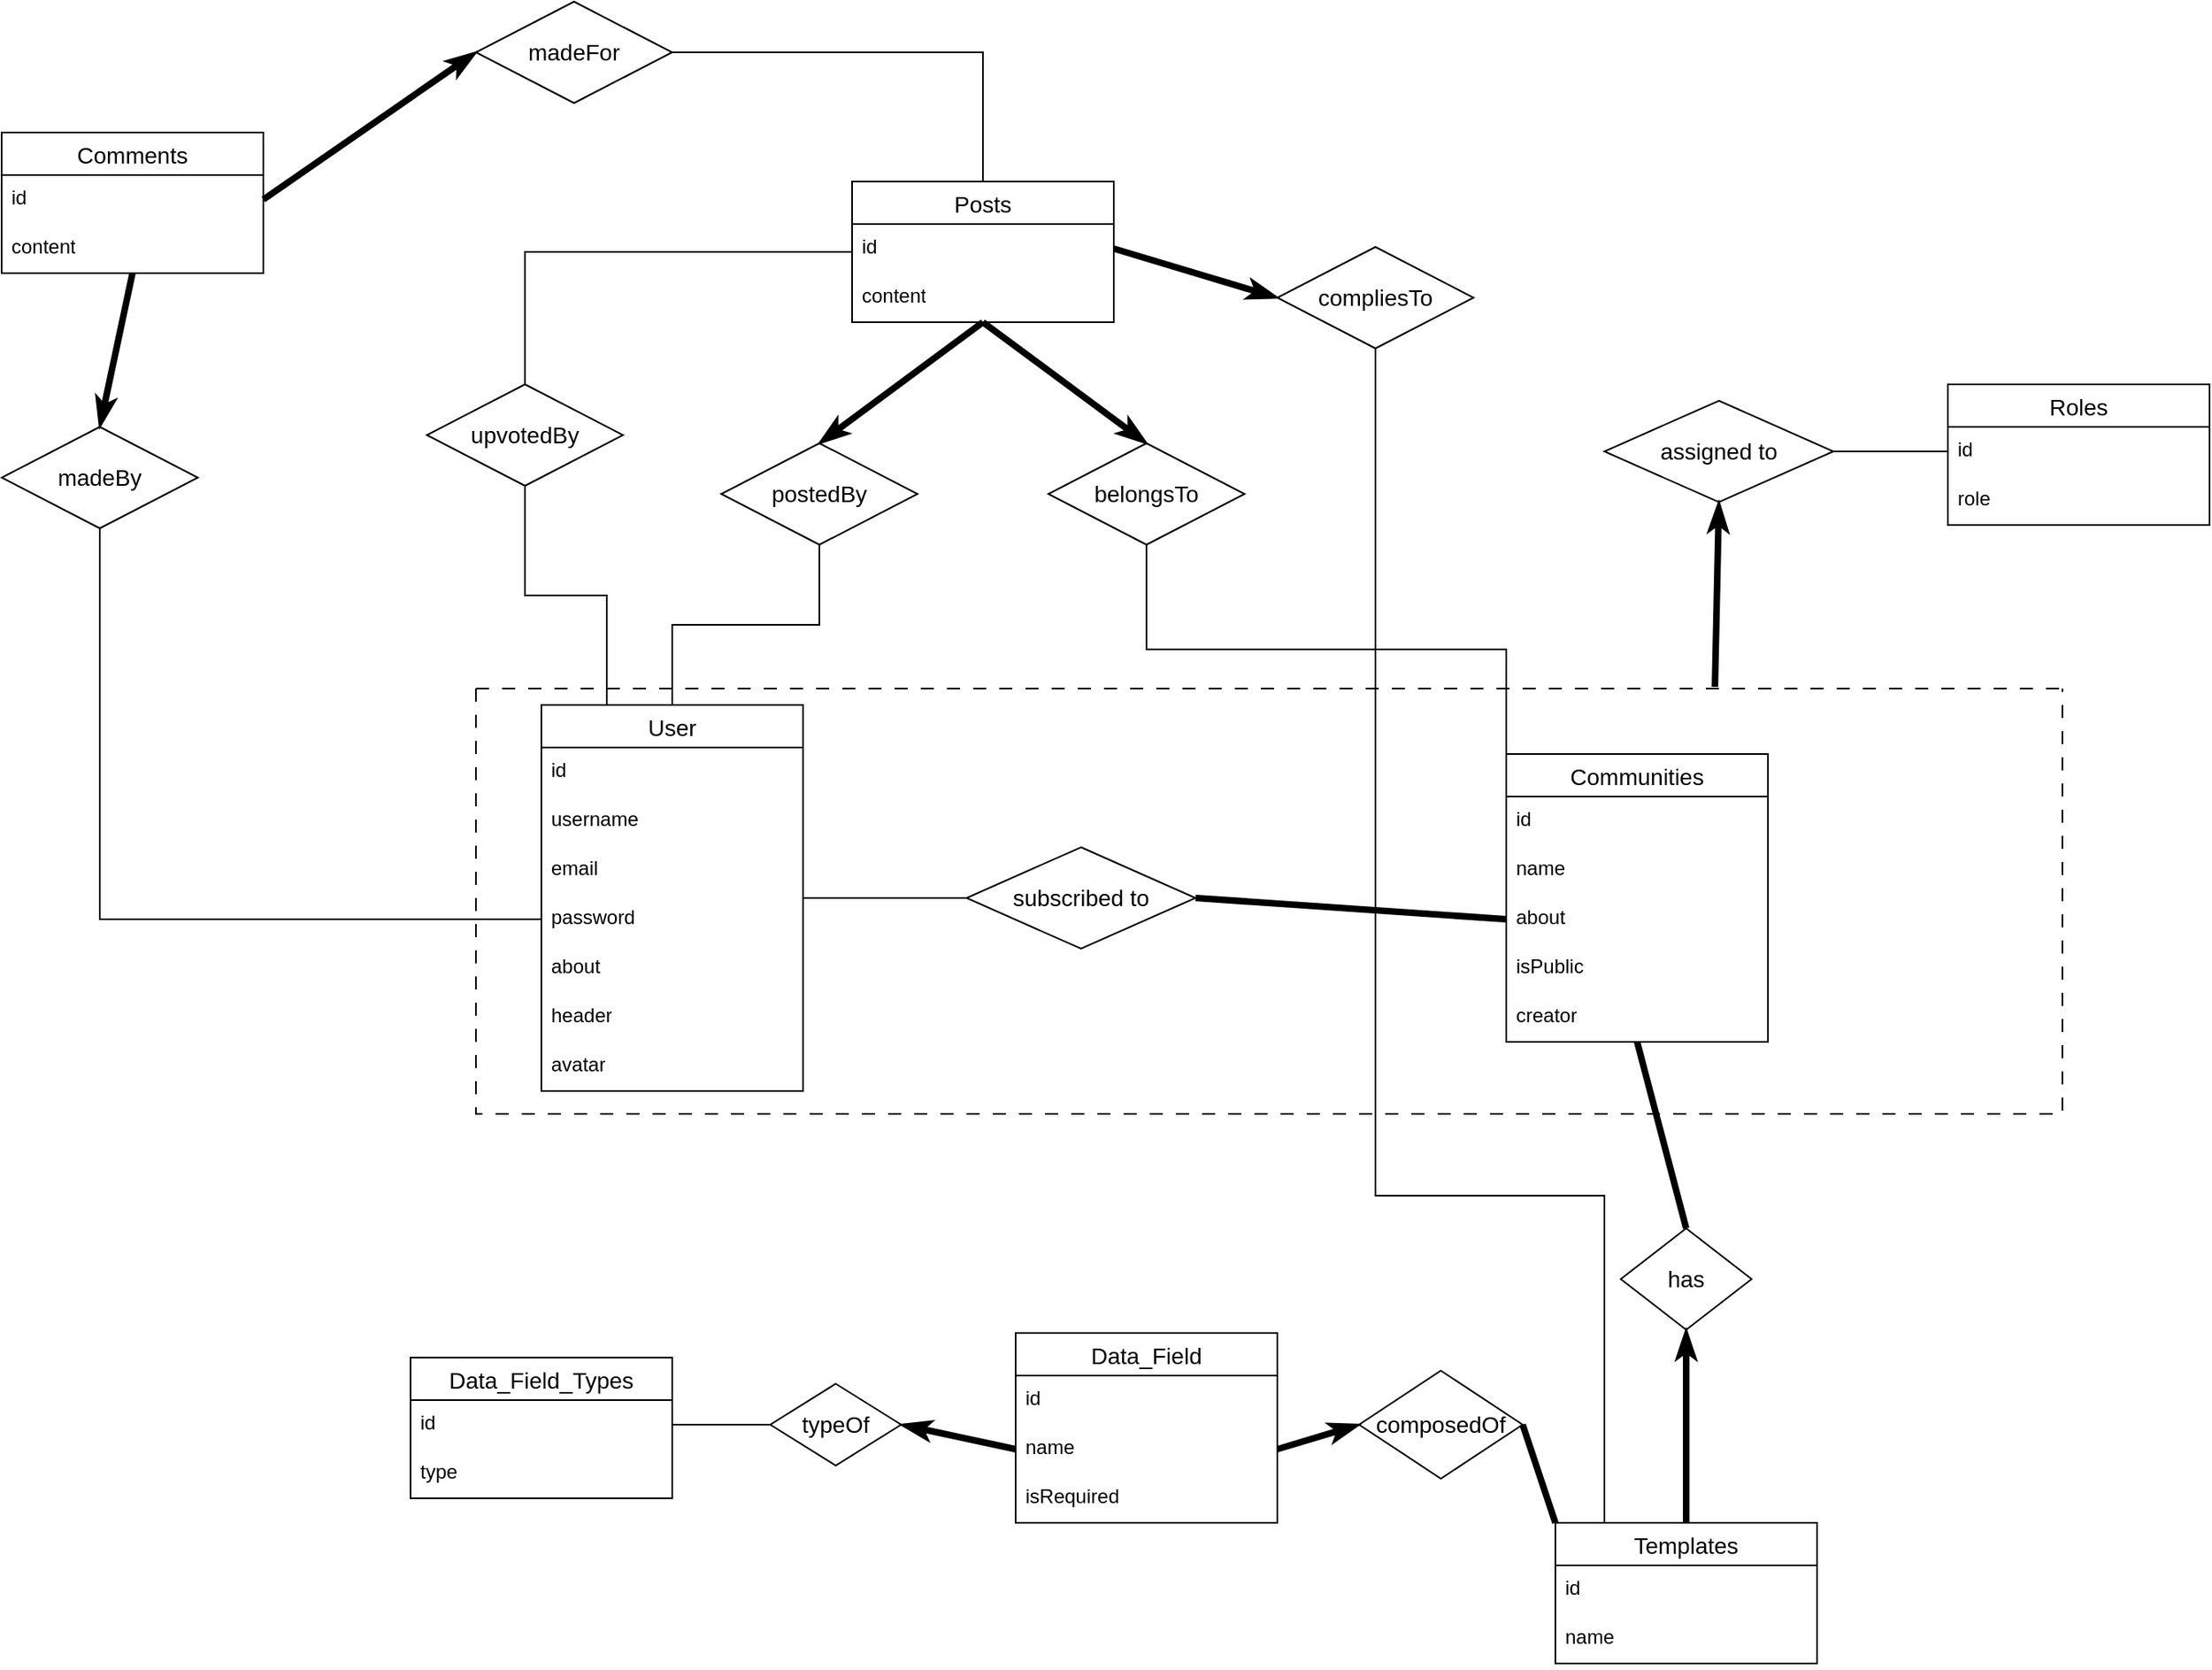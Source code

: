 <mxfile version="23.1.5" type="device">
  <diagram name="Page-1" id="kyJiQJ0VgdOWxfjIkgUi">
    <mxGraphModel dx="2056" dy="1461" grid="1" gridSize="10" guides="1" tooltips="1" connect="1" arrows="1" fold="1" page="0" pageScale="1" pageWidth="1169" pageHeight="827" math="0" shadow="0">
      <root>
        <mxCell id="0" />
        <mxCell id="1" parent="0" />
        <mxCell id="Po-LZy7qsp5AbImnbOL2-36" value="" style="edgeStyle=orthogonalEdgeStyle;rounded=0;orthogonalLoop=1;jettySize=auto;html=1;strokeColor=default;endArrow=none;endFill=0;" edge="1" parent="1" source="Po-LZy7qsp5AbImnbOL2-1" target="Po-LZy7qsp5AbImnbOL2-35">
          <mxGeometry relative="1" as="geometry" />
        </mxCell>
        <object label="User" id="Po-LZy7qsp5AbImnbOL2-1">
          <mxCell style="swimlane;fontStyle=0;childLayout=stackLayout;horizontal=1;startSize=26;horizontalStack=0;resizeParent=1;resizeParentMax=0;resizeLast=0;collapsible=1;marginBottom=0;align=center;fontSize=14;" vertex="1" parent="1">
            <mxGeometry x="110" y="130" width="160" height="236" as="geometry" />
          </mxCell>
        </object>
        <mxCell id="Po-LZy7qsp5AbImnbOL2-2" value="id" style="text;strokeColor=none;fillColor=none;spacingLeft=4;spacingRight=4;overflow=hidden;rotatable=0;points=[[0,0.5],[1,0.5]];portConstraint=eastwest;fontSize=12;whiteSpace=wrap;html=1;" vertex="1" parent="Po-LZy7qsp5AbImnbOL2-1">
          <mxGeometry y="26" width="160" height="30" as="geometry" />
        </mxCell>
        <mxCell id="Po-LZy7qsp5AbImnbOL2-3" value="username" style="text;strokeColor=none;fillColor=none;spacingLeft=4;spacingRight=4;overflow=hidden;rotatable=0;points=[[0,0.5],[1,0.5]];portConstraint=eastwest;fontSize=12;whiteSpace=wrap;html=1;" vertex="1" parent="Po-LZy7qsp5AbImnbOL2-1">
          <mxGeometry y="56" width="160" height="30" as="geometry" />
        </mxCell>
        <mxCell id="Po-LZy7qsp5AbImnbOL2-4" value="email" style="text;strokeColor=none;fillColor=none;spacingLeft=4;spacingRight=4;overflow=hidden;rotatable=0;points=[[0,0.5],[1,0.5]];portConstraint=eastwest;fontSize=12;whiteSpace=wrap;html=1;" vertex="1" parent="Po-LZy7qsp5AbImnbOL2-1">
          <mxGeometry y="86" width="160" height="30" as="geometry" />
        </mxCell>
        <mxCell id="Po-LZy7qsp5AbImnbOL2-5" value="password" style="text;strokeColor=none;fillColor=none;spacingLeft=4;spacingRight=4;overflow=hidden;rotatable=0;points=[[0,0.5],[1,0.5]];portConstraint=eastwest;fontSize=12;whiteSpace=wrap;html=1;" vertex="1" parent="Po-LZy7qsp5AbImnbOL2-1">
          <mxGeometry y="116" width="160" height="30" as="geometry" />
        </mxCell>
        <mxCell id="Po-LZy7qsp5AbImnbOL2-7" value="about" style="text;strokeColor=none;fillColor=none;spacingLeft=4;spacingRight=4;overflow=hidden;rotatable=0;points=[[0,0.5],[1,0.5]];portConstraint=eastwest;fontSize=12;whiteSpace=wrap;html=1;" vertex="1" parent="Po-LZy7qsp5AbImnbOL2-1">
          <mxGeometry y="146" width="160" height="30" as="geometry" />
        </mxCell>
        <mxCell id="Po-LZy7qsp5AbImnbOL2-8" value="header" style="text;strokeColor=none;fillColor=none;spacingLeft=4;spacingRight=4;overflow=hidden;rotatable=0;points=[[0,0.5],[1,0.5]];portConstraint=eastwest;fontSize=12;whiteSpace=wrap;html=1;" vertex="1" parent="Po-LZy7qsp5AbImnbOL2-1">
          <mxGeometry y="176" width="160" height="30" as="geometry" />
        </mxCell>
        <mxCell id="Po-LZy7qsp5AbImnbOL2-9" value="avatar" style="text;strokeColor=none;fillColor=none;spacingLeft=4;spacingRight=4;overflow=hidden;rotatable=0;points=[[0,0.5],[1,0.5]];portConstraint=eastwest;fontSize=12;whiteSpace=wrap;html=1;" vertex="1" parent="Po-LZy7qsp5AbImnbOL2-1">
          <mxGeometry y="206" width="160" height="30" as="geometry" />
        </mxCell>
        <object label="Communities" id="Po-LZy7qsp5AbImnbOL2-10">
          <mxCell style="swimlane;fontStyle=0;childLayout=stackLayout;horizontal=1;startSize=26;horizontalStack=0;resizeParent=1;resizeParentMax=0;resizeLast=0;collapsible=1;marginBottom=0;align=center;fontSize=14;" vertex="1" parent="1">
            <mxGeometry x="700" y="160" width="160" height="176" as="geometry">
              <mxRectangle x="700" y="160" width="120" height="30" as="alternateBounds" />
            </mxGeometry>
          </mxCell>
        </object>
        <mxCell id="Po-LZy7qsp5AbImnbOL2-11" value="id" style="text;strokeColor=none;fillColor=none;spacingLeft=4;spacingRight=4;overflow=hidden;rotatable=0;points=[[0,0.5],[1,0.5]];portConstraint=eastwest;fontSize=12;whiteSpace=wrap;html=1;" vertex="1" parent="Po-LZy7qsp5AbImnbOL2-10">
          <mxGeometry y="26" width="160" height="30" as="geometry" />
        </mxCell>
        <mxCell id="Po-LZy7qsp5AbImnbOL2-12" value="name" style="text;strokeColor=none;fillColor=none;spacingLeft=4;spacingRight=4;overflow=hidden;rotatable=0;points=[[0,0.5],[1,0.5]];portConstraint=eastwest;fontSize=12;whiteSpace=wrap;html=1;" vertex="1" parent="Po-LZy7qsp5AbImnbOL2-10">
          <mxGeometry y="56" width="160" height="30" as="geometry" />
        </mxCell>
        <mxCell id="Po-LZy7qsp5AbImnbOL2-13" value="about" style="text;strokeColor=none;fillColor=none;spacingLeft=4;spacingRight=4;overflow=hidden;rotatable=0;points=[[0,0.5],[1,0.5]];portConstraint=eastwest;fontSize=12;whiteSpace=wrap;html=1;" vertex="1" parent="Po-LZy7qsp5AbImnbOL2-10">
          <mxGeometry y="86" width="160" height="30" as="geometry" />
        </mxCell>
        <mxCell id="Po-LZy7qsp5AbImnbOL2-14" value="isPublic" style="text;strokeColor=none;fillColor=none;spacingLeft=4;spacingRight=4;overflow=hidden;rotatable=0;points=[[0,0.5],[1,0.5]];portConstraint=eastwest;fontSize=12;whiteSpace=wrap;html=1;" vertex="1" parent="Po-LZy7qsp5AbImnbOL2-10">
          <mxGeometry y="116" width="160" height="30" as="geometry" />
        </mxCell>
        <mxCell id="Po-LZy7qsp5AbImnbOL2-50" value="creator" style="text;strokeColor=none;fillColor=none;spacingLeft=4;spacingRight=4;overflow=hidden;rotatable=0;points=[[0,0.5],[1,0.5]];portConstraint=eastwest;fontSize=12;whiteSpace=wrap;html=1;" vertex="1" parent="Po-LZy7qsp5AbImnbOL2-10">
          <mxGeometry y="146" width="160" height="30" as="geometry" />
        </mxCell>
        <object label="Roles" id="Po-LZy7qsp5AbImnbOL2-26">
          <mxCell style="swimlane;fontStyle=0;childLayout=stackLayout;horizontal=1;startSize=26;horizontalStack=0;resizeParent=1;resizeParentMax=0;resizeLast=0;collapsible=1;marginBottom=0;align=center;fontSize=14;" vertex="1" parent="1">
            <mxGeometry x="970" y="-66" width="160" height="86" as="geometry" />
          </mxCell>
        </object>
        <mxCell id="Po-LZy7qsp5AbImnbOL2-27" value="id" style="text;strokeColor=none;fillColor=none;spacingLeft=4;spacingRight=4;overflow=hidden;rotatable=0;points=[[0,0.5],[1,0.5]];portConstraint=eastwest;fontSize=12;whiteSpace=wrap;html=1;" vertex="1" parent="Po-LZy7qsp5AbImnbOL2-26">
          <mxGeometry y="26" width="160" height="30" as="geometry" />
        </mxCell>
        <mxCell id="Po-LZy7qsp5AbImnbOL2-28" value="role" style="text;strokeColor=none;fillColor=none;spacingLeft=4;spacingRight=4;overflow=hidden;rotatable=0;points=[[0,0.5],[1,0.5]];portConstraint=eastwest;fontSize=12;whiteSpace=wrap;html=1;" vertex="1" parent="Po-LZy7qsp5AbImnbOL2-26">
          <mxGeometry y="56" width="160" height="30" as="geometry" />
        </mxCell>
        <mxCell id="Po-LZy7qsp5AbImnbOL2-35" value="subscribed to" style="rhombus;whiteSpace=wrap;html=1;fontSize=14;fontStyle=0;startSize=26;" vertex="1" parent="1">
          <mxGeometry x="370" y="217" width="140" height="62" as="geometry" />
        </mxCell>
        <mxCell id="Po-LZy7qsp5AbImnbOL2-37" value="" style="endArrow=none;html=1;rounded=0;entryX=1;entryY=0.5;entryDx=0;entryDy=0;exitX=0;exitY=0.5;exitDx=0;exitDy=0;strokeWidth=4;" edge="1" parent="1" source="Po-LZy7qsp5AbImnbOL2-13" target="Po-LZy7qsp5AbImnbOL2-35">
          <mxGeometry width="50" height="50" relative="1" as="geometry">
            <mxPoint x="560" y="430" as="sourcePoint" />
            <mxPoint x="610" y="380" as="targetPoint" />
          </mxGeometry>
        </mxCell>
        <object label="Templates" id="Po-LZy7qsp5AbImnbOL2-40">
          <mxCell style="swimlane;fontStyle=0;childLayout=stackLayout;horizontal=1;startSize=26;horizontalStack=0;resizeParent=1;resizeParentMax=0;resizeLast=0;collapsible=1;marginBottom=0;align=center;fontSize=14;" vertex="1" parent="1">
            <mxGeometry x="730" y="630" width="160" height="86" as="geometry" />
          </mxCell>
        </object>
        <mxCell id="Po-LZy7qsp5AbImnbOL2-41" value="id" style="text;strokeColor=none;fillColor=none;spacingLeft=4;spacingRight=4;overflow=hidden;rotatable=0;points=[[0,0.5],[1,0.5]];portConstraint=eastwest;fontSize=12;whiteSpace=wrap;html=1;" vertex="1" parent="Po-LZy7qsp5AbImnbOL2-40">
          <mxGeometry y="26" width="160" height="30" as="geometry" />
        </mxCell>
        <mxCell id="Po-LZy7qsp5AbImnbOL2-42" value="name" style="text;strokeColor=none;fillColor=none;spacingLeft=4;spacingRight=4;overflow=hidden;rotatable=0;points=[[0,0.5],[1,0.5]];portConstraint=eastwest;fontSize=12;whiteSpace=wrap;html=1;" vertex="1" parent="Po-LZy7qsp5AbImnbOL2-40">
          <mxGeometry y="56" width="160" height="30" as="geometry" />
        </mxCell>
        <object label="Data_Field_Types" id="Po-LZy7qsp5AbImnbOL2-45">
          <mxCell style="swimlane;fontStyle=0;childLayout=stackLayout;horizontal=1;startSize=26;horizontalStack=0;resizeParent=1;resizeParentMax=0;resizeLast=0;collapsible=1;marginBottom=0;align=center;fontSize=14;" vertex="1" parent="1">
            <mxGeometry x="30" y="529" width="160" height="86" as="geometry" />
          </mxCell>
        </object>
        <mxCell id="Po-LZy7qsp5AbImnbOL2-46" value="id" style="text;strokeColor=none;fillColor=none;spacingLeft=4;spacingRight=4;overflow=hidden;rotatable=0;points=[[0,0.5],[1,0.5]];portConstraint=eastwest;fontSize=12;whiteSpace=wrap;html=1;" vertex="1" parent="Po-LZy7qsp5AbImnbOL2-45">
          <mxGeometry y="26" width="160" height="30" as="geometry" />
        </mxCell>
        <mxCell id="Po-LZy7qsp5AbImnbOL2-47" value="type" style="text;strokeColor=none;fillColor=none;spacingLeft=4;spacingRight=4;overflow=hidden;rotatable=0;points=[[0,0.5],[1,0.5]];portConstraint=eastwest;fontSize=12;whiteSpace=wrap;html=1;" vertex="1" parent="Po-LZy7qsp5AbImnbOL2-45">
          <mxGeometry y="56" width="160" height="30" as="geometry" />
        </mxCell>
        <mxCell id="Po-LZy7qsp5AbImnbOL2-48" value="has" style="rhombus;whiteSpace=wrap;html=1;fontSize=14;fontStyle=0;startSize=26;" vertex="1" parent="1">
          <mxGeometry x="770" y="450" width="80" height="62" as="geometry" />
        </mxCell>
        <mxCell id="Po-LZy7qsp5AbImnbOL2-51" value="" style="endArrow=none;html=1;rounded=0;entryX=0.5;entryY=0;entryDx=0;entryDy=0;exitX=0.5;exitY=1;exitDx=0;exitDy=0;strokeWidth=4;endFill=0;startArrow=classicThin;startFill=1;" edge="1" parent="1" source="Po-LZy7qsp5AbImnbOL2-48" target="Po-LZy7qsp5AbImnbOL2-40">
          <mxGeometry width="50" height="50" relative="1" as="geometry">
            <mxPoint x="570" y="495" as="sourcePoint" />
            <mxPoint x="660" y="503" as="targetPoint" />
          </mxGeometry>
        </mxCell>
        <mxCell id="Po-LZy7qsp5AbImnbOL2-49" value="" style="endArrow=none;html=1;rounded=0;entryX=0.5;entryY=0;entryDx=0;entryDy=0;strokeWidth=4;exitX=0.5;exitY=1;exitDx=0;exitDy=0;" edge="1" parent="1" source="Po-LZy7qsp5AbImnbOL2-10" target="Po-LZy7qsp5AbImnbOL2-48">
          <mxGeometry width="50" height="50" relative="1" as="geometry">
            <mxPoint x="860" y="410" as="sourcePoint" />
            <mxPoint x="635" y="297" as="targetPoint" />
          </mxGeometry>
        </mxCell>
        <mxCell id="Po-LZy7qsp5AbImnbOL2-54" value="" style="swimlane;startSize=0;dashed=1;dashPattern=8 8;" vertex="1" parent="1">
          <mxGeometry x="70" y="120" width="970" height="260" as="geometry">
            <mxRectangle x="70" y="120" width="50" height="40" as="alternateBounds" />
          </mxGeometry>
        </mxCell>
        <mxCell id="Po-LZy7qsp5AbImnbOL2-56" value="assigned to" style="rhombus;whiteSpace=wrap;html=1;fontSize=14;fontStyle=0;startSize=26;" vertex="1" parent="1">
          <mxGeometry x="760" y="-56" width="140" height="62" as="geometry" />
        </mxCell>
        <mxCell id="Po-LZy7qsp5AbImnbOL2-57" value="" style="endArrow=none;html=1;rounded=0;entryX=0;entryY=0.5;entryDx=0;entryDy=0;exitX=1;exitY=0.5;exitDx=0;exitDy=0;" edge="1" parent="1" source="Po-LZy7qsp5AbImnbOL2-56" target="Po-LZy7qsp5AbImnbOL2-27">
          <mxGeometry width="50" height="50" relative="1" as="geometry">
            <mxPoint x="560" y="430" as="sourcePoint" />
            <mxPoint x="610" y="380" as="targetPoint" />
          </mxGeometry>
        </mxCell>
        <mxCell id="Po-LZy7qsp5AbImnbOL2-58" value="" style="endArrow=none;html=1;rounded=0;entryX=0.781;entryY=-0.004;entryDx=0;entryDy=0;exitX=0.5;exitY=1;exitDx=0;exitDy=0;strokeWidth=4;endFill=0;startArrow=classicThin;startFill=1;entryPerimeter=0;" edge="1" parent="1" source="Po-LZy7qsp5AbImnbOL2-56" target="Po-LZy7qsp5AbImnbOL2-54">
          <mxGeometry width="50" height="50" relative="1" as="geometry">
            <mxPoint x="490" y="410" as="sourcePoint" />
            <mxPoint x="520" y="538" as="targetPoint" />
          </mxGeometry>
        </mxCell>
        <object label="Data_Field" id="Po-LZy7qsp5AbImnbOL2-59">
          <mxCell style="swimlane;fontStyle=0;childLayout=stackLayout;horizontal=1;startSize=26;horizontalStack=0;resizeParent=1;resizeParentMax=0;resizeLast=0;collapsible=1;marginBottom=0;align=center;fontSize=14;" vertex="1" parent="1">
            <mxGeometry x="400" y="514" width="160" height="116" as="geometry" />
          </mxCell>
        </object>
        <mxCell id="Po-LZy7qsp5AbImnbOL2-69" value="id" style="text;strokeColor=none;fillColor=none;spacingLeft=4;spacingRight=4;overflow=hidden;rotatable=0;points=[[0,0.5],[1,0.5]];portConstraint=eastwest;fontSize=12;whiteSpace=wrap;html=1;" vertex="1" parent="Po-LZy7qsp5AbImnbOL2-59">
          <mxGeometry y="26" width="160" height="30" as="geometry" />
        </mxCell>
        <mxCell id="Po-LZy7qsp5AbImnbOL2-60" value="name" style="text;strokeColor=none;fillColor=none;spacingLeft=4;spacingRight=4;overflow=hidden;rotatable=0;points=[[0,0.5],[1,0.5]];portConstraint=eastwest;fontSize=12;whiteSpace=wrap;html=1;" vertex="1" parent="Po-LZy7qsp5AbImnbOL2-59">
          <mxGeometry y="56" width="160" height="30" as="geometry" />
        </mxCell>
        <mxCell id="Po-LZy7qsp5AbImnbOL2-62" value="isRequired" style="text;strokeColor=none;fillColor=none;spacingLeft=4;spacingRight=4;overflow=hidden;rotatable=0;points=[[0,0.5],[1,0.5]];portConstraint=eastwest;fontSize=12;whiteSpace=wrap;html=1;" vertex="1" parent="Po-LZy7qsp5AbImnbOL2-59">
          <mxGeometry y="86" width="160" height="30" as="geometry" />
        </mxCell>
        <mxCell id="Po-LZy7qsp5AbImnbOL2-63" value="typeOf" style="rhombus;whiteSpace=wrap;html=1;fontSize=14;fontStyle=0;startSize=26;" vertex="1" parent="1">
          <mxGeometry x="250" y="545" width="80" height="50" as="geometry" />
        </mxCell>
        <mxCell id="Po-LZy7qsp5AbImnbOL2-64" value="" style="endArrow=none;html=1;rounded=0;entryX=0;entryY=0.5;entryDx=0;entryDy=0;exitX=1;exitY=0.5;exitDx=0;exitDy=0;strokeWidth=4;endFill=0;startArrow=classicThin;startFill=1;" edge="1" parent="1" source="Po-LZy7qsp5AbImnbOL2-63" target="Po-LZy7qsp5AbImnbOL2-60">
          <mxGeometry width="50" height="50" relative="1" as="geometry">
            <mxPoint x="350" y="426" as="sourcePoint" />
            <mxPoint x="400" y="585" as="targetPoint" />
          </mxGeometry>
        </mxCell>
        <mxCell id="Po-LZy7qsp5AbImnbOL2-65" value="" style="edgeStyle=orthogonalEdgeStyle;rounded=0;orthogonalLoop=1;jettySize=auto;html=1;strokeColor=default;endArrow=none;endFill=0;entryX=0;entryY=0.5;entryDx=0;entryDy=0;exitX=1;exitY=0.5;exitDx=0;exitDy=0;" edge="1" parent="1" source="Po-LZy7qsp5AbImnbOL2-46" target="Po-LZy7qsp5AbImnbOL2-63">
          <mxGeometry relative="1" as="geometry">
            <mxPoint x="180" y="480" as="sourcePoint" />
            <mxPoint x="280" y="480" as="targetPoint" />
          </mxGeometry>
        </mxCell>
        <mxCell id="Po-LZy7qsp5AbImnbOL2-66" value="composedOf" style="rhombus;whiteSpace=wrap;html=1;fontSize=14;fontStyle=0;startSize=26;" vertex="1" parent="1">
          <mxGeometry x="610" y="537" width="100" height="66" as="geometry" />
        </mxCell>
        <mxCell id="Po-LZy7qsp5AbImnbOL2-67" value="" style="endArrow=none;html=1;rounded=0;entryX=1;entryY=0.5;entryDx=0;entryDy=0;exitX=0;exitY=0;exitDx=0;exitDy=0;strokeWidth=4;" edge="1" parent="1" source="Po-LZy7qsp5AbImnbOL2-40" target="Po-LZy7qsp5AbImnbOL2-66">
          <mxGeometry width="50" height="50" relative="1" as="geometry">
            <mxPoint x="670" y="319" as="sourcePoint" />
            <mxPoint x="480" y="306" as="targetPoint" />
          </mxGeometry>
        </mxCell>
        <mxCell id="Po-LZy7qsp5AbImnbOL2-68" value="" style="endArrow=none;html=1;rounded=0;entryX=1;entryY=0.5;entryDx=0;entryDy=0;exitX=0;exitY=0.5;exitDx=0;exitDy=0;strokeWidth=4;endFill=0;startArrow=classicThin;startFill=1;" edge="1" parent="1" source="Po-LZy7qsp5AbImnbOL2-66" target="Po-LZy7qsp5AbImnbOL2-60">
          <mxGeometry width="50" height="50" relative="1" as="geometry">
            <mxPoint x="445" y="716" as="sourcePoint" />
            <mxPoint x="515" y="701" as="targetPoint" />
          </mxGeometry>
        </mxCell>
        <object label="Posts" id="Po-LZy7qsp5AbImnbOL2-70">
          <mxCell style="swimlane;fontStyle=0;childLayout=stackLayout;horizontal=1;startSize=26;horizontalStack=0;resizeParent=1;resizeParentMax=0;resizeLast=0;collapsible=1;marginBottom=0;align=center;fontSize=14;" vertex="1" parent="1">
            <mxGeometry x="300" y="-190" width="160" height="86" as="geometry">
              <mxRectangle x="300" y="-190" width="120" height="30" as="alternateBounds" />
            </mxGeometry>
          </mxCell>
        </object>
        <mxCell id="Po-LZy7qsp5AbImnbOL2-71" value="id" style="text;strokeColor=none;fillColor=none;spacingLeft=4;spacingRight=4;overflow=hidden;rotatable=0;points=[[0,0.5],[1,0.5]];portConstraint=eastwest;fontSize=12;whiteSpace=wrap;html=1;" vertex="1" parent="Po-LZy7qsp5AbImnbOL2-70">
          <mxGeometry y="26" width="160" height="30" as="geometry" />
        </mxCell>
        <mxCell id="Po-LZy7qsp5AbImnbOL2-72" value="content" style="text;strokeColor=none;fillColor=none;spacingLeft=4;spacingRight=4;overflow=hidden;rotatable=0;points=[[0,0.5],[1,0.5]];portConstraint=eastwest;fontSize=12;whiteSpace=wrap;html=1;" vertex="1" parent="Po-LZy7qsp5AbImnbOL2-70">
          <mxGeometry y="56" width="160" height="30" as="geometry" />
        </mxCell>
        <mxCell id="Po-LZy7qsp5AbImnbOL2-76" value="postedBy" style="rhombus;whiteSpace=wrap;html=1;fontSize=14;fontStyle=0;startSize=26;" vertex="1" parent="1">
          <mxGeometry x="220" y="-30" width="120" height="62" as="geometry" />
        </mxCell>
        <mxCell id="Po-LZy7qsp5AbImnbOL2-77" value="" style="edgeStyle=orthogonalEdgeStyle;rounded=0;orthogonalLoop=1;jettySize=auto;html=1;strokeColor=default;endArrow=none;endFill=0;entryX=0.5;entryY=1;entryDx=0;entryDy=0;exitX=0.5;exitY=0;exitDx=0;exitDy=0;" edge="1" parent="1" source="Po-LZy7qsp5AbImnbOL2-1" target="Po-LZy7qsp5AbImnbOL2-76">
          <mxGeometry relative="1" as="geometry">
            <mxPoint x="280" y="258" as="sourcePoint" />
            <mxPoint x="380" y="258" as="targetPoint" />
          </mxGeometry>
        </mxCell>
        <mxCell id="Po-LZy7qsp5AbImnbOL2-78" value="" style="endArrow=none;html=1;rounded=0;exitX=0.5;exitY=0;exitDx=0;exitDy=0;strokeWidth=4;endFill=0;startArrow=classicThin;startFill=1;entryX=0.5;entryY=1;entryDx=0;entryDy=0;" edge="1" parent="1" source="Po-LZy7qsp5AbImnbOL2-76" target="Po-LZy7qsp5AbImnbOL2-70">
          <mxGeometry width="50" height="50" relative="1" as="geometry">
            <mxPoint x="439.5" y="-30" as="sourcePoint" />
            <mxPoint x="360" y="-100" as="targetPoint" />
          </mxGeometry>
        </mxCell>
        <mxCell id="Po-LZy7qsp5AbImnbOL2-79" value="upvotedBy" style="rhombus;whiteSpace=wrap;html=1;fontSize=14;fontStyle=0;startSize=26;" vertex="1" parent="1">
          <mxGeometry x="40" y="-66" width="120" height="62" as="geometry" />
        </mxCell>
        <mxCell id="Po-LZy7qsp5AbImnbOL2-80" value="" style="edgeStyle=orthogonalEdgeStyle;rounded=0;orthogonalLoop=1;jettySize=auto;html=1;strokeColor=default;endArrow=none;endFill=0;entryX=0;entryY=0.5;entryDx=0;entryDy=0;exitX=0.5;exitY=0;exitDx=0;exitDy=0;" edge="1" parent="1" source="Po-LZy7qsp5AbImnbOL2-79" target="Po-LZy7qsp5AbImnbOL2-70">
          <mxGeometry relative="1" as="geometry">
            <mxPoint x="110" y="-140" as="sourcePoint" />
            <mxPoint x="230" y="-140" as="targetPoint" />
          </mxGeometry>
        </mxCell>
        <mxCell id="Po-LZy7qsp5AbImnbOL2-81" value="" style="edgeStyle=orthogonalEdgeStyle;rounded=0;orthogonalLoop=1;jettySize=auto;html=1;strokeColor=default;endArrow=none;endFill=0;entryX=0.5;entryY=1;entryDx=0;entryDy=0;exitX=0.25;exitY=0;exitDx=0;exitDy=0;" edge="1" parent="1" source="Po-LZy7qsp5AbImnbOL2-1" target="Po-LZy7qsp5AbImnbOL2-79">
          <mxGeometry relative="1" as="geometry">
            <mxPoint x="-10" y="104" as="sourcePoint" />
            <mxPoint x="80" y="6" as="targetPoint" />
          </mxGeometry>
        </mxCell>
        <mxCell id="Po-LZy7qsp5AbImnbOL2-82" value="belongsTo" style="rhombus;whiteSpace=wrap;html=1;fontSize=14;fontStyle=0;startSize=26;" vertex="1" parent="1">
          <mxGeometry x="420" y="-30" width="120" height="62" as="geometry" />
        </mxCell>
        <mxCell id="Po-LZy7qsp5AbImnbOL2-83" value="" style="endArrow=none;html=1;rounded=0;exitX=0.5;exitY=0;exitDx=0;exitDy=0;strokeWidth=4;endFill=0;startArrow=classicThin;startFill=1;entryX=0.5;entryY=1;entryDx=0;entryDy=0;" edge="1" parent="1" source="Po-LZy7qsp5AbImnbOL2-82" target="Po-LZy7qsp5AbImnbOL2-70">
          <mxGeometry width="50" height="50" relative="1" as="geometry">
            <mxPoint x="290" y="-20" as="sourcePoint" />
            <mxPoint x="390" y="-90" as="targetPoint" />
          </mxGeometry>
        </mxCell>
        <mxCell id="Po-LZy7qsp5AbImnbOL2-85" value="" style="edgeStyle=orthogonalEdgeStyle;rounded=0;orthogonalLoop=1;jettySize=auto;html=1;strokeColor=default;endArrow=none;endFill=0;entryX=0;entryY=0;entryDx=0;entryDy=0;exitX=0.5;exitY=1;exitDx=0;exitDy=0;" edge="1" parent="1" source="Po-LZy7qsp5AbImnbOL2-82" target="Po-LZy7qsp5AbImnbOL2-10">
          <mxGeometry relative="1" as="geometry">
            <mxPoint x="500" y="180" as="sourcePoint" />
            <mxPoint x="600" y="180" as="targetPoint" />
          </mxGeometry>
        </mxCell>
        <object label="Comments" id="Po-LZy7qsp5AbImnbOL2-86">
          <mxCell style="swimlane;fontStyle=0;childLayout=stackLayout;horizontal=1;startSize=26;horizontalStack=0;resizeParent=1;resizeParentMax=0;resizeLast=0;collapsible=1;marginBottom=0;align=center;fontSize=14;" vertex="1" parent="1">
            <mxGeometry x="-220" y="-220" width="160" height="86" as="geometry">
              <mxRectangle x="-220" y="-220" width="120" height="30" as="alternateBounds" />
            </mxGeometry>
          </mxCell>
        </object>
        <mxCell id="Po-LZy7qsp5AbImnbOL2-87" value="id" style="text;strokeColor=none;fillColor=none;spacingLeft=4;spacingRight=4;overflow=hidden;rotatable=0;points=[[0,0.5],[1,0.5]];portConstraint=eastwest;fontSize=12;whiteSpace=wrap;html=1;" vertex="1" parent="Po-LZy7qsp5AbImnbOL2-86">
          <mxGeometry y="26" width="160" height="30" as="geometry" />
        </mxCell>
        <mxCell id="Po-LZy7qsp5AbImnbOL2-88" value="content" style="text;strokeColor=none;fillColor=none;spacingLeft=4;spacingRight=4;overflow=hidden;rotatable=0;points=[[0,0.5],[1,0.5]];portConstraint=eastwest;fontSize=12;whiteSpace=wrap;html=1;" vertex="1" parent="Po-LZy7qsp5AbImnbOL2-86">
          <mxGeometry y="56" width="160" height="30" as="geometry" />
        </mxCell>
        <mxCell id="Po-LZy7qsp5AbImnbOL2-89" value="madeBy" style="rhombus;whiteSpace=wrap;html=1;fontSize=14;fontStyle=0;startSize=26;" vertex="1" parent="1">
          <mxGeometry x="-220" y="-40" width="120" height="62" as="geometry" />
        </mxCell>
        <mxCell id="Po-LZy7qsp5AbImnbOL2-90" value="madeFor" style="rhombus;whiteSpace=wrap;html=1;fontSize=14;fontStyle=0;startSize=26;" vertex="1" parent="1">
          <mxGeometry x="70" y="-300" width="120" height="62" as="geometry" />
        </mxCell>
        <mxCell id="Po-LZy7qsp5AbImnbOL2-91" value="" style="endArrow=none;html=1;rounded=0;exitX=0;exitY=0.5;exitDx=0;exitDy=0;strokeWidth=4;endFill=0;startArrow=classicThin;startFill=1;entryX=1;entryY=0.5;entryDx=0;entryDy=0;" edge="1" parent="1" source="Po-LZy7qsp5AbImnbOL2-90" target="Po-LZy7qsp5AbImnbOL2-87">
          <mxGeometry width="50" height="50" relative="1" as="geometry">
            <mxPoint x="-60" y="-60" as="sourcePoint" />
            <mxPoint x="40" y="-134" as="targetPoint" />
          </mxGeometry>
        </mxCell>
        <mxCell id="Po-LZy7qsp5AbImnbOL2-92" value="" style="edgeStyle=orthogonalEdgeStyle;rounded=0;orthogonalLoop=1;jettySize=auto;html=1;strokeColor=default;endArrow=none;endFill=0;entryX=0.5;entryY=0;entryDx=0;entryDy=0;exitX=1;exitY=0.5;exitDx=0;exitDy=0;" edge="1" parent="1" source="Po-LZy7qsp5AbImnbOL2-90" target="Po-LZy7qsp5AbImnbOL2-70">
          <mxGeometry relative="1" as="geometry">
            <mxPoint x="210" y="-228.75" as="sourcePoint" />
            <mxPoint x="410" y="-309.75" as="targetPoint" />
          </mxGeometry>
        </mxCell>
        <mxCell id="Po-LZy7qsp5AbImnbOL2-93" value="" style="endArrow=none;html=1;rounded=0;exitX=0.5;exitY=0;exitDx=0;exitDy=0;strokeWidth=4;endFill=0;startArrow=classicThin;startFill=1;entryX=0.5;entryY=1;entryDx=0;entryDy=0;" edge="1" parent="1" source="Po-LZy7qsp5AbImnbOL2-89" target="Po-LZy7qsp5AbImnbOL2-86">
          <mxGeometry width="50" height="50" relative="1" as="geometry">
            <mxPoint x="20" y="-110" as="sourcePoint" />
            <mxPoint x="-100" y="-20" as="targetPoint" />
          </mxGeometry>
        </mxCell>
        <mxCell id="Po-LZy7qsp5AbImnbOL2-94" value="" style="edgeStyle=orthogonalEdgeStyle;rounded=0;orthogonalLoop=1;jettySize=auto;html=1;strokeColor=default;endArrow=none;endFill=0;entryX=0.5;entryY=1;entryDx=0;entryDy=0;exitX=0;exitY=0.5;exitDx=0;exitDy=0;" edge="1" parent="1" source="Po-LZy7qsp5AbImnbOL2-5" target="Po-LZy7qsp5AbImnbOL2-89">
          <mxGeometry relative="1" as="geometry">
            <mxPoint x="-100" y="130" as="sourcePoint" />
            <mxPoint x="-150" y="-4" as="targetPoint" />
          </mxGeometry>
        </mxCell>
        <mxCell id="Po-LZy7qsp5AbImnbOL2-95" value="compliesTo" style="rhombus;whiteSpace=wrap;html=1;fontSize=14;fontStyle=0;startSize=26;" vertex="1" parent="1">
          <mxGeometry x="560" y="-150" width="120" height="62" as="geometry" />
        </mxCell>
        <mxCell id="Po-LZy7qsp5AbImnbOL2-96" value="" style="endArrow=none;html=1;rounded=0;exitX=0;exitY=0.5;exitDx=0;exitDy=0;strokeWidth=4;endFill=0;startArrow=classicThin;startFill=1;entryX=1;entryY=0.5;entryDx=0;entryDy=0;" edge="1" parent="1" source="Po-LZy7qsp5AbImnbOL2-95" target="Po-LZy7qsp5AbImnbOL2-71">
          <mxGeometry width="50" height="50" relative="1" as="geometry">
            <mxPoint x="650" y="-176" as="sourcePoint" />
            <mxPoint x="550" y="-250" as="targetPoint" />
          </mxGeometry>
        </mxCell>
        <mxCell id="Po-LZy7qsp5AbImnbOL2-97" value="" style="edgeStyle=orthogonalEdgeStyle;rounded=0;orthogonalLoop=1;jettySize=auto;html=1;strokeColor=default;endArrow=none;endFill=0;entryX=0.25;entryY=0;entryDx=0;entryDy=0;exitX=0.5;exitY=1;exitDx=0;exitDy=0;" edge="1" parent="1" source="Po-LZy7qsp5AbImnbOL2-95" target="Po-LZy7qsp5AbImnbOL2-40">
          <mxGeometry relative="1" as="geometry">
            <mxPoint x="740" y="-190" as="sourcePoint" />
            <mxPoint x="960" y="-62" as="targetPoint" />
            <Array as="points">
              <mxPoint x="620" y="430" />
              <mxPoint x="760" y="430" />
              <mxPoint x="760" y="630" />
            </Array>
          </mxGeometry>
        </mxCell>
      </root>
    </mxGraphModel>
  </diagram>
</mxfile>
